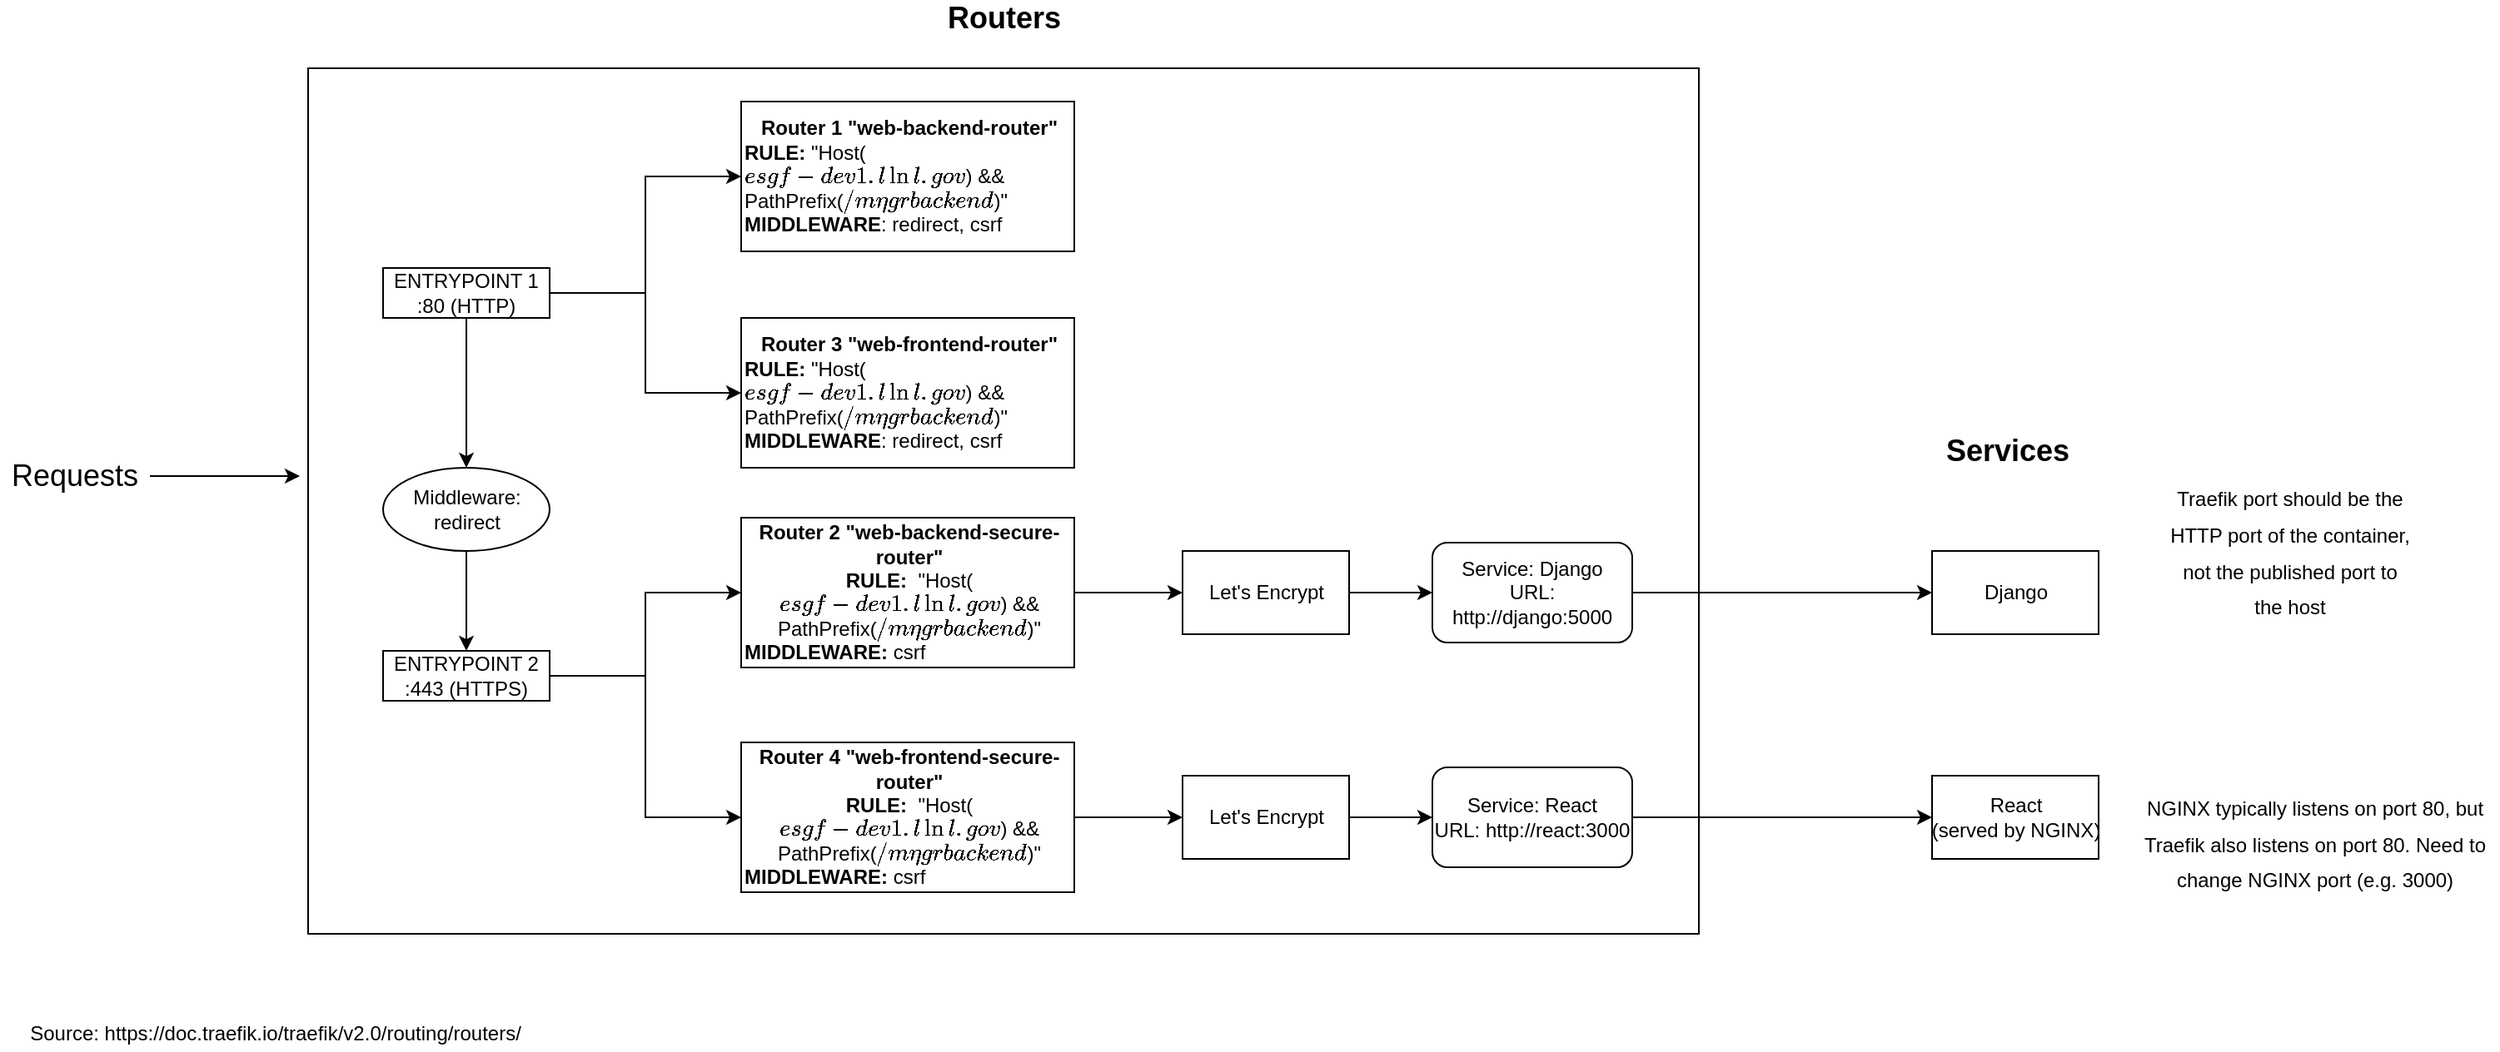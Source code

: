 <mxfile version="13.6.5">
    <diagram id="7LgHgHcSaxze46kqs8R4" name="Page-1">
        <mxGraphModel dx="1390" dy="944" grid="1" gridSize="10" guides="1" tooltips="1" connect="1" arrows="1" fold="1" page="1" pageScale="1" pageWidth="850" pageHeight="1100" math="0" shadow="0">
            <root>
                <mxCell id="0"/>
                <mxCell id="1" parent="0"/>
                <mxCell id="2" value="" style="rounded=0;whiteSpace=wrap;html=1;" parent="1" vertex="1">
                    <mxGeometry x="125" y="100" width="835" height="520" as="geometry"/>
                </mxCell>
                <mxCell id="3" value="Routers" style="text;html=1;strokeColor=none;fillColor=none;align=center;verticalAlign=middle;whiteSpace=wrap;rounded=0;fontStyle=1;fontSize=18;" parent="1" vertex="1">
                    <mxGeometry x="522.5" y="60" width="40" height="20" as="geometry"/>
                </mxCell>
                <mxCell id="16" style="edgeStyle=orthogonalEdgeStyle;rounded=0;orthogonalLoop=1;jettySize=auto;html=1;exitX=1;exitY=0.5;exitDx=0;exitDy=0;entryX=0;entryY=0.5;entryDx=0;entryDy=0;" parent="1" source="4" target="9" edge="1">
                    <mxGeometry relative="1" as="geometry"/>
                </mxCell>
                <mxCell id="21" style="edgeStyle=orthogonalEdgeStyle;rounded=0;orthogonalLoop=1;jettySize=auto;html=1;" parent="1" source="4" target="13" edge="1">
                    <mxGeometry relative="1" as="geometry"/>
                </mxCell>
                <mxCell id="29" style="edgeStyle=orthogonalEdgeStyle;rounded=0;orthogonalLoop=1;jettySize=auto;html=1;exitX=0.5;exitY=1;exitDx=0;exitDy=0;" parent="1" source="4" target="27" edge="1">
                    <mxGeometry relative="1" as="geometry"/>
                </mxCell>
                <mxCell id="4" value="ENTRYPOINT 1&lt;br&gt;:80 (HTTP)" style="rounded=0;whiteSpace=wrap;html=1;" parent="1" vertex="1">
                    <mxGeometry x="170" y="220" width="100" height="30" as="geometry"/>
                </mxCell>
                <mxCell id="18" style="edgeStyle=orthogonalEdgeStyle;rounded=0;orthogonalLoop=1;jettySize=auto;html=1;entryX=0;entryY=0.5;entryDx=0;entryDy=0;" parent="1" source="5" target="14" edge="1">
                    <mxGeometry relative="1" as="geometry"/>
                </mxCell>
                <mxCell id="22" style="edgeStyle=orthogonalEdgeStyle;rounded=0;orthogonalLoop=1;jettySize=auto;html=1;entryX=0;entryY=0.5;entryDx=0;entryDy=0;" parent="1" source="5" target="11" edge="1">
                    <mxGeometry relative="1" as="geometry"/>
                </mxCell>
                <mxCell id="5" value="ENTRYPOINT 2&lt;br&gt;:443 (HTTPS)" style="rounded=0;whiteSpace=wrap;html=1;" parent="1" vertex="1">
                    <mxGeometry x="170" y="450" width="100" height="30" as="geometry"/>
                </mxCell>
                <mxCell id="51" style="edgeStyle=orthogonalEdgeStyle;rounded=0;orthogonalLoop=1;jettySize=auto;html=1;fontSize=18;" parent="1" source="7" edge="1">
                    <mxGeometry relative="1" as="geometry">
                        <mxPoint x="120" y="345" as="targetPoint"/>
                    </mxGeometry>
                </mxCell>
                <mxCell id="7" value="Requests" style="text;html=1;strokeColor=none;fillColor=none;align=center;verticalAlign=middle;whiteSpace=wrap;rounded=0;fontSize=18;" parent="1" vertex="1">
                    <mxGeometry x="-60" y="330" width="90" height="30" as="geometry"/>
                </mxCell>
                <mxCell id="9" value="&lt;div style=&quot;text-align: center&quot;&gt;&lt;span&gt;&lt;b&gt;Router 1 &quot;web-backend-router&quot;&lt;/b&gt;&lt;/span&gt;&lt;/div&gt;&lt;b&gt;RULE: &lt;/b&gt;&quot;Host(`esgf-dev1.llnl.gov`) &amp;amp;&amp;amp; PathPrefix(`/metagrid-backend`)&quot;&lt;br&gt;&lt;b&gt;MIDDLEWARE&lt;/b&gt;: redirect, csrf" style="rounded=0;whiteSpace=wrap;html=1;align=left;" parent="1" vertex="1">
                    <mxGeometry x="385" y="120" width="200" height="90" as="geometry"/>
                </mxCell>
                <mxCell id="31" style="edgeStyle=orthogonalEdgeStyle;rounded=0;orthogonalLoop=1;jettySize=auto;html=1;" parent="1" source="35" target="23" edge="1">
                    <mxGeometry relative="1" as="geometry"/>
                </mxCell>
                <mxCell id="40" style="edgeStyle=orthogonalEdgeStyle;rounded=0;orthogonalLoop=1;jettySize=auto;html=1;exitX=1;exitY=0.5;exitDx=0;exitDy=0;" parent="1" source="11" target="35" edge="1">
                    <mxGeometry relative="1" as="geometry"/>
                </mxCell>
                <mxCell id="11" value="&lt;div style=&quot;text-align: center&quot;&gt;&lt;span&gt;&lt;b&gt;Router 2 &quot;web-backend-secure-router&quot;&lt;/b&gt;&lt;/span&gt;&lt;/div&gt;&lt;b&gt;&lt;div style=&quot;text-align: center&quot;&gt;&lt;b&gt;RULE:&amp;nbsp;&lt;/b&gt;&lt;span style=&quot;font-weight: normal&quot;&gt; &quot;Host(`esgf-dev1.llnl.gov`) &amp;amp;&amp;amp; PathPrefix(`/metagrid-backend`)&quot;&lt;/span&gt;&lt;/div&gt;&lt;/b&gt;&lt;b&gt;MIDDLEWARE:&lt;/b&gt; csrf" style="rounded=0;whiteSpace=wrap;html=1;align=left;" parent="1" vertex="1">
                    <mxGeometry x="385" y="370" width="200" height="90" as="geometry"/>
                </mxCell>
                <mxCell id="13" value="&lt;div style=&quot;text-align: center&quot;&gt;&lt;span&gt;&lt;b&gt;Router 3 &quot;web-frontend-router&quot;&lt;/b&gt;&lt;/span&gt;&lt;/div&gt;&lt;b&gt;RULE: &lt;/b&gt;&quot;Host(`esgf-dev1.llnl.gov`) &amp;amp;&amp;amp; PathPrefix(`/metagrid-backend`)&quot;&lt;br&gt;&lt;b&gt;MIDDLEWARE&lt;/b&gt;: redirect, csrf" style="rounded=0;whiteSpace=wrap;html=1;align=left;" parent="1" vertex="1">
                    <mxGeometry x="385" y="250" width="200" height="90" as="geometry"/>
                </mxCell>
                <mxCell id="37" style="edgeStyle=orthogonalEdgeStyle;rounded=0;orthogonalLoop=1;jettySize=auto;html=1;exitX=1;exitY=0.5;exitDx=0;exitDy=0;" parent="1" source="14" target="36" edge="1">
                    <mxGeometry relative="1" as="geometry"/>
                </mxCell>
                <mxCell id="14" value="&lt;div style=&quot;text-align: center&quot;&gt;&lt;span&gt;&lt;b&gt;Router 4 &quot;web-frontend-secure-router&quot;&lt;/b&gt;&lt;/span&gt;&lt;/div&gt;&lt;b&gt;&lt;div style=&quot;text-align: center&quot;&gt;&lt;b&gt;RULE:&amp;nbsp;&lt;/b&gt;&lt;span style=&quot;font-weight: normal&quot;&gt; &quot;Host(`esgf-dev1.llnl.gov`) &amp;amp;&amp;amp; PathPrefix(`/metagrid-backend`)&quot;&lt;/span&gt;&lt;/div&gt;&lt;/b&gt;&lt;b&gt;MIDDLEWARE:&lt;/b&gt; csrf" style="rounded=0;whiteSpace=wrap;html=1;align=left;" parent="1" vertex="1">
                    <mxGeometry x="385" y="505" width="200" height="90" as="geometry"/>
                </mxCell>
                <mxCell id="46" style="edgeStyle=orthogonalEdgeStyle;rounded=0;orthogonalLoop=1;jettySize=auto;html=1;exitX=1;exitY=0.5;exitDx=0;exitDy=0;" parent="1" source="23" target="45" edge="1">
                    <mxGeometry relative="1" as="geometry"/>
                </mxCell>
                <mxCell id="23" value="Service: Django&lt;br&gt;URL: http://django:5000" style="rounded=1;whiteSpace=wrap;html=1;align=center;" parent="1" vertex="1">
                    <mxGeometry x="800" y="385" width="120" height="60" as="geometry"/>
                </mxCell>
                <mxCell id="47" style="edgeStyle=orthogonalEdgeStyle;rounded=0;orthogonalLoop=1;jettySize=auto;html=1;exitX=1;exitY=0.5;exitDx=0;exitDy=0;" parent="1" source="25" target="41" edge="1">
                    <mxGeometry relative="1" as="geometry"/>
                </mxCell>
                <mxCell id="25" value="Service: React&lt;br&gt;URL: http://react:3000" style="rounded=1;whiteSpace=wrap;html=1;align=center;" parent="1" vertex="1">
                    <mxGeometry x="800" y="520" width="120" height="60" as="geometry"/>
                </mxCell>
                <mxCell id="30" style="edgeStyle=orthogonalEdgeStyle;rounded=0;orthogonalLoop=1;jettySize=auto;html=1;exitX=0.5;exitY=1;exitDx=0;exitDy=0;" parent="1" source="27" target="5" edge="1">
                    <mxGeometry relative="1" as="geometry"/>
                </mxCell>
                <mxCell id="27" value="Middleware: &lt;br&gt;redirect" style="shape=ellipse;html=1;dashed=0;whitespace=wrap;perimeter=ellipsePerimeter;align=center;" parent="1" vertex="1">
                    <mxGeometry x="170" y="340" width="100" height="50" as="geometry"/>
                </mxCell>
                <mxCell id="38" style="edgeStyle=orthogonalEdgeStyle;rounded=0;orthogonalLoop=1;jettySize=auto;html=1;" parent="1" source="36" target="25" edge="1">
                    <mxGeometry relative="1" as="geometry"/>
                </mxCell>
                <mxCell id="36" value="Let's Encrypt" style="html=1;dashed=0;whitespace=wrap;align=center;" parent="1" vertex="1">
                    <mxGeometry x="650" y="525" width="100" height="50" as="geometry"/>
                </mxCell>
                <mxCell id="35" value="Let's Encrypt" style="html=1;dashed=0;whitespace=wrap;align=center;" parent="1" vertex="1">
                    <mxGeometry x="650" y="390" width="100" height="50" as="geometry"/>
                </mxCell>
                <mxCell id="41" value="React &lt;br&gt;(served by NGINX)" style="html=1;dashed=0;whitespace=wrap;align=center;" parent="1" vertex="1">
                    <mxGeometry x="1100" y="525" width="100" height="50" as="geometry"/>
                </mxCell>
                <mxCell id="45" value="Django" style="html=1;dashed=0;whitespace=wrap;align=center;" parent="1" vertex="1">
                    <mxGeometry x="1100" y="390" width="100" height="50" as="geometry"/>
                </mxCell>
                <mxCell id="52" value="Services" style="text;html=1;strokeColor=none;fillColor=none;align=center;verticalAlign=middle;whiteSpace=wrap;rounded=0;fontStyle=1;fontSize=18;" parent="1" vertex="1">
                    <mxGeometry x="1100" y="320" width="91.25" height="20" as="geometry"/>
                </mxCell>
                <mxCell id="54" value="&lt;font style=&quot;font-size: 12px&quot;&gt;Traefik port should be the HTTP port of the container, not the published port to the host&lt;/font&gt;" style="text;html=1;strokeColor=none;fillColor=none;align=center;verticalAlign=middle;whiteSpace=wrap;rounded=0;fontSize=18;" parent="1" vertex="1">
                    <mxGeometry x="1240" y="350" width="150" height="80" as="geometry"/>
                </mxCell>
                <mxCell id="55" value="&lt;font style=&quot;font-size: 12px&quot;&gt;NGINX typically listens on port 80, but Traefik also listens on port 80. Need to change NGINX port (e.g. 3000)&lt;/font&gt;" style="text;html=1;strokeColor=none;fillColor=none;align=center;verticalAlign=middle;whiteSpace=wrap;rounded=0;fontSize=18;" parent="1" vertex="1">
                    <mxGeometry x="1220" y="525" width="220" height="80" as="geometry"/>
                </mxCell>
                <mxCell id="56" value="Source:&amp;nbsp;https://doc.traefik.io/traefik/v2.0/routing/routers/" style="text;html=1;align=center;verticalAlign=middle;resizable=0;points=[];autosize=1;" vertex="1" parent="1">
                    <mxGeometry x="-50" y="670" width="310" height="20" as="geometry"/>
                </mxCell>
            </root>
        </mxGraphModel>
    </diagram>
</mxfile>